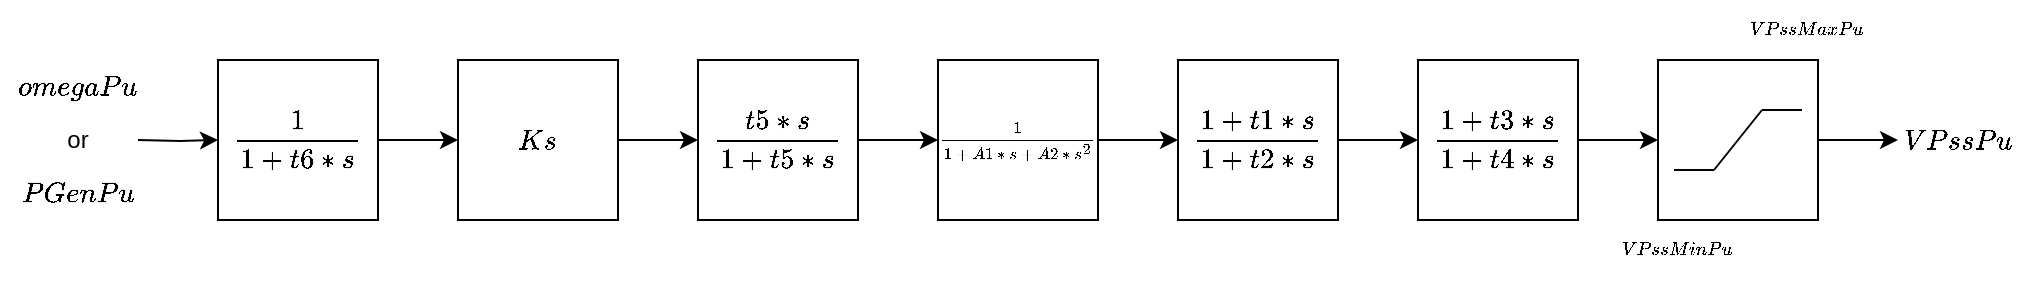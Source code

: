 <mxfile version="24.1.0" type="device">
  <diagram name="Page-1" id="-cMVqA2Gkwa5aGeDibPs">
    <mxGraphModel dx="1194" dy="840" grid="1" gridSize="10" guides="1" tooltips="1" connect="1" arrows="1" fold="1" page="0" pageScale="1" pageWidth="413" pageHeight="291" math="1" shadow="0">
      <root>
        <mxCell id="0" />
        <mxCell id="1" parent="0" />
        <mxCell id="E1HJxTZ1KoTLzzK9DHDM-1" value="" style="edgeStyle=orthogonalEdgeStyle;rounded=0;orthogonalLoop=1;jettySize=auto;html=1;" parent="1" target="GCO7xrDp6TmdYOZJOnFd-126" edge="1">
          <mxGeometry relative="1" as="geometry">
            <mxPoint x="200" y="160" as="sourcePoint" />
          </mxGeometry>
        </mxCell>
        <mxCell id="E1HJxTZ1KoTLzzK9DHDM-13" value="" style="edgeStyle=orthogonalEdgeStyle;rounded=0;orthogonalLoop=1;jettySize=auto;html=1;" parent="1" source="GCO7xrDp6TmdYOZJOnFd-12" target="pcb0Rrb9AqgbB0oOaPCg-3" edge="1">
          <mxGeometry relative="1" as="geometry" />
        </mxCell>
        <mxCell id="GCO7xrDp6TmdYOZJOnFd-12" value="&lt;font style=&quot;font-size: 7px;&quot;&gt;$$\frac{1}{1+A1*s+A2*s^2}$$&lt;/font&gt;" style="whiteSpace=wrap;html=1;aspect=fixed;" parent="1" vertex="1">
          <mxGeometry x="600" y="120" width="80" height="80" as="geometry" />
        </mxCell>
        <mxCell id="E1HJxTZ1KoTLzzK9DHDM-12" value="" style="edgeStyle=orthogonalEdgeStyle;rounded=0;orthogonalLoop=1;jettySize=auto;html=1;" parent="1" source="GCO7xrDp6TmdYOZJOnFd-119" target="GCO7xrDp6TmdYOZJOnFd-12" edge="1">
          <mxGeometry relative="1" as="geometry" />
        </mxCell>
        <mxCell id="GCO7xrDp6TmdYOZJOnFd-119" value="$$\frac{t5*s}{1+t5*s}$$" style="whiteSpace=wrap;html=1;aspect=fixed;" parent="1" vertex="1">
          <mxGeometry x="480" y="120" width="80" height="80" as="geometry" />
        </mxCell>
        <mxCell id="E1HJxTZ1KoTLzzK9DHDM-10" value="" style="edgeStyle=orthogonalEdgeStyle;rounded=0;orthogonalLoop=1;jettySize=auto;html=1;" parent="1" source="GCO7xrDp6TmdYOZJOnFd-126" target="pcb0Rrb9AqgbB0oOaPCg-9" edge="1">
          <mxGeometry relative="1" as="geometry" />
        </mxCell>
        <mxCell id="GCO7xrDp6TmdYOZJOnFd-126" value="$$\frac{1}{1+t6*s}$$" style="rounded=0;whiteSpace=wrap;html=1;" parent="1" vertex="1">
          <mxGeometry x="240" y="120" width="80" height="80" as="geometry" />
        </mxCell>
        <mxCell id="E1HJxTZ1KoTLzzK9DHDM-14" value="" style="edgeStyle=orthogonalEdgeStyle;rounded=0;orthogonalLoop=1;jettySize=auto;html=1;" parent="1" source="pcb0Rrb9AqgbB0oOaPCg-3" target="E1HJxTZ1KoTLzzK9DHDM-2" edge="1">
          <mxGeometry relative="1" as="geometry" />
        </mxCell>
        <mxCell id="pcb0Rrb9AqgbB0oOaPCg-3" value="$$\frac{1+t1*s}{1+t2*s}$$" style="whiteSpace=wrap;html=1;aspect=fixed;" parent="1" vertex="1">
          <mxGeometry x="720" y="120" width="80" height="80" as="geometry" />
        </mxCell>
        <mxCell id="E1HJxTZ1KoTLzzK9DHDM-11" value="" style="edgeStyle=orthogonalEdgeStyle;rounded=0;orthogonalLoop=1;jettySize=auto;html=1;" parent="1" source="pcb0Rrb9AqgbB0oOaPCg-9" target="GCO7xrDp6TmdYOZJOnFd-119" edge="1">
          <mxGeometry relative="1" as="geometry" />
        </mxCell>
        <mxCell id="pcb0Rrb9AqgbB0oOaPCg-9" value="$$Ks$$" style="rounded=0;whiteSpace=wrap;html=1;" parent="1" vertex="1">
          <mxGeometry x="360" y="120" width="80" height="80" as="geometry" />
        </mxCell>
        <mxCell id="E1HJxTZ1KoTLzzK9DHDM-2" value="$$\frac{1+t3*s}{1+t4*s}$$" style="whiteSpace=wrap;html=1;aspect=fixed;" parent="1" vertex="1">
          <mxGeometry x="840" y="120" width="80" height="80" as="geometry" />
        </mxCell>
        <mxCell id="E1HJxTZ1KoTLzzK9DHDM-9" value="" style="edgeStyle=orthogonalEdgeStyle;rounded=0;orthogonalLoop=1;jettySize=auto;html=1;entryX=0;entryY=0.5;entryDx=0;entryDy=0;" parent="1" source="E1HJxTZ1KoTLzzK9DHDM-3" target="PNVxoJxZpI7_RD9piDGa-1" edge="1">
          <mxGeometry relative="1" as="geometry">
            <mxPoint x="1080" y="160" as="targetPoint" />
          </mxGeometry>
        </mxCell>
        <mxCell id="E1HJxTZ1KoTLzzK9DHDM-3" value="" style="whiteSpace=wrap;html=1;aspect=fixed;" parent="1" vertex="1">
          <mxGeometry x="960" y="120" width="80" height="80" as="geometry" />
        </mxCell>
        <mxCell id="E1HJxTZ1KoTLzzK9DHDM-4" value="" style="endArrow=none;html=1;" parent="1" edge="1">
          <mxGeometry width="50" height="50" relative="1" as="geometry">
            <mxPoint x="988" y="175" as="sourcePoint" />
            <mxPoint x="1012" y="145" as="targetPoint" />
          </mxGeometry>
        </mxCell>
        <mxCell id="E1HJxTZ1KoTLzzK9DHDM-5" value="" style="endArrow=none;html=1;" parent="1" edge="1">
          <mxGeometry width="50" height="50" relative="1" as="geometry">
            <mxPoint x="1012" y="145" as="sourcePoint" />
            <mxPoint x="1032" y="145" as="targetPoint" />
          </mxGeometry>
        </mxCell>
        <mxCell id="E1HJxTZ1KoTLzzK9DHDM-6" value="&lt;font style=&quot;font-size: 8px;&quot;&gt;$$VPssMaxPu$$&lt;/font&gt;" style="text;html=1;strokeColor=none;fillColor=none;align=center;verticalAlign=middle;whiteSpace=wrap;rounded=0;fontSize=15;" parent="1" vertex="1">
          <mxGeometry x="1004" y="90" width="60" height="30" as="geometry" />
        </mxCell>
        <mxCell id="E1HJxTZ1KoTLzzK9DHDM-7" value="" style="endArrow=none;html=1;" parent="1" edge="1">
          <mxGeometry width="50" height="50" relative="1" as="geometry">
            <mxPoint x="988" y="175" as="sourcePoint" />
            <mxPoint x="968" y="175" as="targetPoint" />
          </mxGeometry>
        </mxCell>
        <mxCell id="E1HJxTZ1KoTLzzK9DHDM-8" value="&lt;font style=&quot;font-size: 8px;&quot;&gt;$$VPssMinPu$$&lt;/font&gt;" style="text;html=1;strokeColor=none;fillColor=none;align=center;verticalAlign=middle;whiteSpace=wrap;rounded=0;fontSize=15;" parent="1" vertex="1">
          <mxGeometry x="940" y="200" width="60" height="30" as="geometry" />
        </mxCell>
        <mxCell id="E1HJxTZ1KoTLzzK9DHDM-16" value="" style="endArrow=classic;html=1;rounded=0;exitX=1;exitY=0.5;exitDx=0;exitDy=0;entryX=0;entryY=0.5;entryDx=0;entryDy=0;" parent="1" source="E1HJxTZ1KoTLzzK9DHDM-2" target="E1HJxTZ1KoTLzzK9DHDM-3" edge="1">
          <mxGeometry width="50" height="50" relative="1" as="geometry">
            <mxPoint x="720" y="210" as="sourcePoint" />
            <mxPoint x="770" y="160" as="targetPoint" />
          </mxGeometry>
        </mxCell>
        <mxCell id="PNVxoJxZpI7_RD9piDGa-1" value="$$VPssPu$$" style="text;strokeColor=none;align=center;fillColor=none;html=1;verticalAlign=middle;whiteSpace=wrap;rounded=0;" vertex="1" parent="1">
          <mxGeometry x="1080" y="145" width="60" height="30" as="geometry" />
        </mxCell>
        <mxCell id="PNVxoJxZpI7_RD9piDGa-2" value="$$omegaPu$$ or $$PGenPu$$" style="text;strokeColor=none;align=center;fillColor=none;html=1;verticalAlign=middle;whiteSpace=wrap;rounded=0;" vertex="1" parent="1">
          <mxGeometry x="140" y="145" width="60" height="30" as="geometry" />
        </mxCell>
      </root>
    </mxGraphModel>
  </diagram>
</mxfile>
